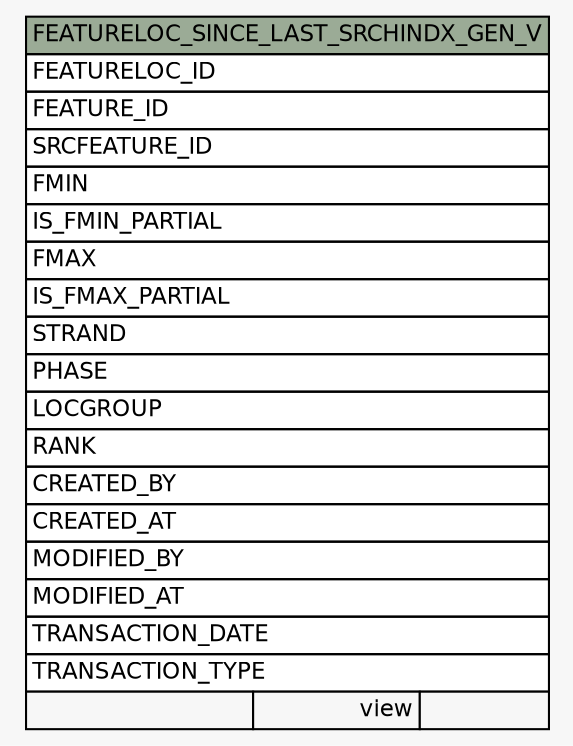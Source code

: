 // dot 2.38.0 on Windows 10 10.0
// SchemaSpy rev Unknown
digraph "FEATURELOC_SINCE_LAST_SRCHINDX_GEN_V" {
  graph [
    rankdir="RL"
    bgcolor="#f7f7f7"
    nodesep="0.18"
    ranksep="0.46"
    fontname="Helvetica"
    fontsize="11"
  ];
  node [
    fontname="Helvetica"
    fontsize="11"
    shape="plaintext"
  ];
  edge [
    arrowsize="0.8"
  ];
  "FEATURELOC_SINCE_LAST_SRCHINDX_GEN_V" [
    label=<
    <TABLE BORDER="0" CELLBORDER="1" CELLSPACING="0" BGCOLOR="#ffffff">
      <TR><TD COLSPAN="3" BGCOLOR="#9bab96" ALIGN="CENTER">FEATURELOC_SINCE_LAST_SRCHINDX_GEN_V</TD></TR>
      <TR><TD PORT="FEATURELOC_ID" COLSPAN="3" ALIGN="LEFT">FEATURELOC_ID</TD></TR>
      <TR><TD PORT="FEATURE_ID" COLSPAN="3" ALIGN="LEFT">FEATURE_ID</TD></TR>
      <TR><TD PORT="SRCFEATURE_ID" COLSPAN="3" ALIGN="LEFT">SRCFEATURE_ID</TD></TR>
      <TR><TD PORT="FMIN" COLSPAN="3" ALIGN="LEFT">FMIN</TD></TR>
      <TR><TD PORT="IS_FMIN_PARTIAL" COLSPAN="3" ALIGN="LEFT">IS_FMIN_PARTIAL</TD></TR>
      <TR><TD PORT="FMAX" COLSPAN="3" ALIGN="LEFT">FMAX</TD></TR>
      <TR><TD PORT="IS_FMAX_PARTIAL" COLSPAN="3" ALIGN="LEFT">IS_FMAX_PARTIAL</TD></TR>
      <TR><TD PORT="STRAND" COLSPAN="3" ALIGN="LEFT">STRAND</TD></TR>
      <TR><TD PORT="PHASE" COLSPAN="3" ALIGN="LEFT">PHASE</TD></TR>
      <TR><TD PORT="LOCGROUP" COLSPAN="3" ALIGN="LEFT">LOCGROUP</TD></TR>
      <TR><TD PORT="RANK" COLSPAN="3" ALIGN="LEFT">RANK</TD></TR>
      <TR><TD PORT="CREATED_BY" COLSPAN="3" ALIGN="LEFT">CREATED_BY</TD></TR>
      <TR><TD PORT="CREATED_AT" COLSPAN="3" ALIGN="LEFT">CREATED_AT</TD></TR>
      <TR><TD PORT="MODIFIED_BY" COLSPAN="3" ALIGN="LEFT">MODIFIED_BY</TD></TR>
      <TR><TD PORT="MODIFIED_AT" COLSPAN="3" ALIGN="LEFT">MODIFIED_AT</TD></TR>
      <TR><TD PORT="TRANSACTION_DATE" COLSPAN="3" ALIGN="LEFT">TRANSACTION_DATE</TD></TR>
      <TR><TD PORT="TRANSACTION_TYPE" COLSPAN="3" ALIGN="LEFT">TRANSACTION_TYPE</TD></TR>
      <TR><TD ALIGN="LEFT" BGCOLOR="#f7f7f7">  </TD><TD ALIGN="RIGHT" BGCOLOR="#f7f7f7">view</TD><TD ALIGN="RIGHT" BGCOLOR="#f7f7f7">  </TD></TR>
    </TABLE>>
    URL="tables/FEATURELOC_SINCE_LAST_SRCHINDX_GEN_V.html"
    tooltip="FEATURELOC_SINCE_LAST_SRCHINDX_GEN_V"
  ];
}
